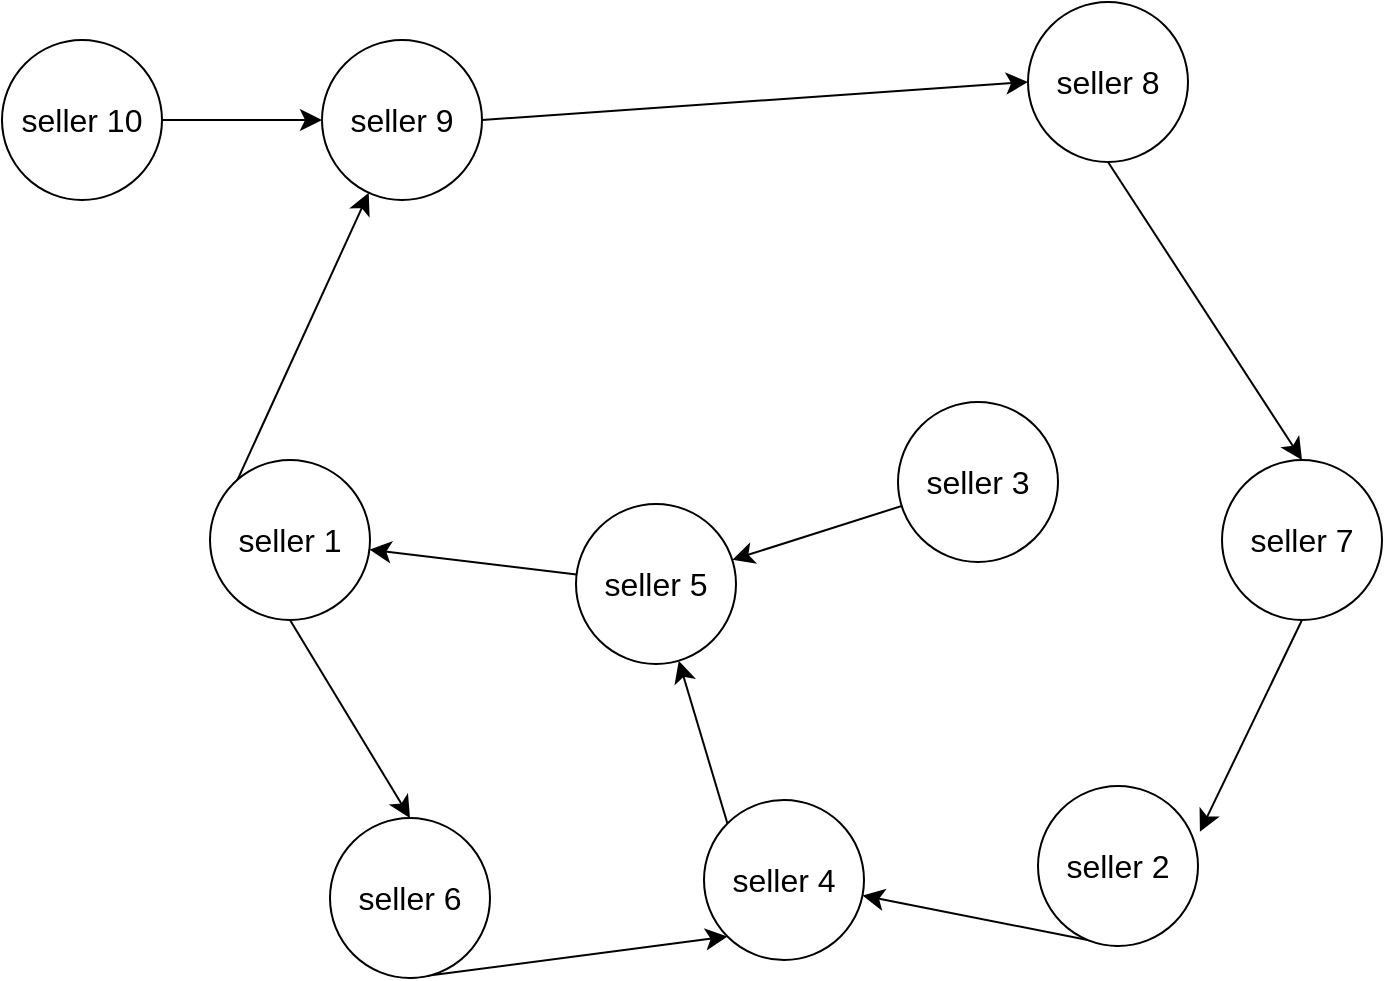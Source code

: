 <mxfile version="24.4.0" type="google" pages="3">
  <diagram name="sellers" id="QSAbpQ3-6waGqE9Duxet">
    <mxGraphModel dx="1442" dy="2030" grid="0" gridSize="10" guides="1" tooltips="1" connect="1" arrows="1" fold="1" page="0" pageScale="1" pageWidth="827" pageHeight="1169" math="0" shadow="0">
      <root>
        <mxCell id="0" />
        <mxCell id="1" parent="0" />
        <mxCell id="EJpp4qmtwIGTxCm6Wxpx-1" style="edgeStyle=none;curved=1;rounded=0;orthogonalLoop=1;jettySize=auto;html=1;exitX=0.5;exitY=1;exitDx=0;exitDy=0;entryX=0.5;entryY=0;entryDx=0;entryDy=0;fontSize=12;startSize=8;endSize=8;" edge="1" parent="1" source="EJpp4qmtwIGTxCm6Wxpx-3" target="EJpp4qmtwIGTxCm6Wxpx-15">
          <mxGeometry relative="1" as="geometry" />
        </mxCell>
        <mxCell id="EJpp4qmtwIGTxCm6Wxpx-2" style="edgeStyle=none;curved=1;rounded=0;orthogonalLoop=1;jettySize=auto;html=1;exitX=0;exitY=0.5;exitDx=0;exitDy=0;fontSize=12;startSize=8;endSize=8;" edge="1" parent="1" source="EJpp4qmtwIGTxCm6Wxpx-3" target="EJpp4qmtwIGTxCm6Wxpx-17">
          <mxGeometry relative="1" as="geometry" />
        </mxCell>
        <mxCell id="EJpp4qmtwIGTxCm6Wxpx-3" value="&lt;font style=&quot;font-size: 16px;&quot;&gt;seller 1&lt;/font&gt;" style="ellipse;whiteSpace=wrap;html=1;aspect=fixed;" vertex="1" parent="1">
          <mxGeometry x="-14" y="-180" width="80" height="80" as="geometry" />
        </mxCell>
        <mxCell id="EJpp4qmtwIGTxCm6Wxpx-22" style="edgeStyle=none;curved=1;rounded=0;orthogonalLoop=1;jettySize=auto;html=1;fontSize=12;startSize=8;endSize=8;" edge="1" parent="1" source="EJpp4qmtwIGTxCm6Wxpx-5" target="EJpp4qmtwIGTxCm6Wxpx-11">
          <mxGeometry relative="1" as="geometry" />
        </mxCell>
        <mxCell id="EJpp4qmtwIGTxCm6Wxpx-5" value="&lt;font style=&quot;font-size: 16px;&quot;&gt;seller 3&lt;/font&gt;" style="ellipse;whiteSpace=wrap;html=1;aspect=fixed;" vertex="1" parent="1">
          <mxGeometry x="330" y="-209" width="80" height="80" as="geometry" />
        </mxCell>
        <mxCell id="EJpp4qmtwIGTxCm6Wxpx-6" style="edgeStyle=none;curved=1;rounded=0;orthogonalLoop=1;jettySize=auto;html=1;exitX=0.5;exitY=1;exitDx=0;exitDy=0;fontSize=12;startSize=8;endSize=8;" edge="1" parent="1" source="EJpp4qmtwIGTxCm6Wxpx-7" target="EJpp4qmtwIGTxCm6Wxpx-9">
          <mxGeometry relative="1" as="geometry" />
        </mxCell>
        <mxCell id="EJpp4qmtwIGTxCm6Wxpx-7" value="&lt;font style=&quot;font-size: 16px;&quot;&gt;seller 2&lt;/font&gt;" style="ellipse;whiteSpace=wrap;html=1;aspect=fixed;" vertex="1" parent="1">
          <mxGeometry x="400" y="-17" width="80" height="80" as="geometry" />
        </mxCell>
        <mxCell id="EJpp4qmtwIGTxCm6Wxpx-8" style="edgeStyle=none;curved=1;rounded=0;orthogonalLoop=1;jettySize=auto;html=1;exitX=0;exitY=0;exitDx=0;exitDy=0;fontSize=12;startSize=8;endSize=8;" edge="1" parent="1" source="EJpp4qmtwIGTxCm6Wxpx-9" target="EJpp4qmtwIGTxCm6Wxpx-11">
          <mxGeometry relative="1" as="geometry" />
        </mxCell>
        <mxCell id="EJpp4qmtwIGTxCm6Wxpx-9" value="&lt;font style=&quot;font-size: 16px;&quot;&gt;seller 4&lt;/font&gt;" style="ellipse;whiteSpace=wrap;html=1;aspect=fixed;" vertex="1" parent="1">
          <mxGeometry x="233" y="-10" width="80" height="80" as="geometry" />
        </mxCell>
        <mxCell id="EJpp4qmtwIGTxCm6Wxpx-10" style="edgeStyle=none;curved=1;rounded=0;orthogonalLoop=1;jettySize=auto;html=1;fontSize=12;startSize=8;endSize=8;" edge="1" parent="1" source="EJpp4qmtwIGTxCm6Wxpx-11" target="EJpp4qmtwIGTxCm6Wxpx-3">
          <mxGeometry relative="1" as="geometry" />
        </mxCell>
        <mxCell id="EJpp4qmtwIGTxCm6Wxpx-11" value="&lt;font style=&quot;font-size: 16px;&quot;&gt;seller 5&lt;/font&gt;" style="ellipse;whiteSpace=wrap;html=1;aspect=fixed;" vertex="1" parent="1">
          <mxGeometry x="169" y="-158" width="80" height="80" as="geometry" />
        </mxCell>
        <mxCell id="EJpp4qmtwIGTxCm6Wxpx-12" style="edgeStyle=none;curved=1;rounded=0;orthogonalLoop=1;jettySize=auto;html=1;exitX=0.5;exitY=1;exitDx=0;exitDy=0;entryX=0.5;entryY=0;entryDx=0;entryDy=0;fontSize=12;startSize=8;endSize=8;" edge="1" parent="1" source="EJpp4qmtwIGTxCm6Wxpx-13" target="EJpp4qmtwIGTxCm6Wxpx-19">
          <mxGeometry relative="1" as="geometry" />
        </mxCell>
        <mxCell id="EJpp4qmtwIGTxCm6Wxpx-13" value="&lt;font style=&quot;font-size: 16px;&quot;&gt;seller 8&lt;/font&gt;" style="ellipse;whiteSpace=wrap;html=1;aspect=fixed;" vertex="1" parent="1">
          <mxGeometry x="395" y="-409" width="80" height="80" as="geometry" />
        </mxCell>
        <mxCell id="EJpp4qmtwIGTxCm6Wxpx-14" style="edgeStyle=none;curved=1;rounded=0;orthogonalLoop=1;jettySize=auto;html=1;exitX=0.5;exitY=1;exitDx=0;exitDy=0;entryX=0;entryY=1;entryDx=0;entryDy=0;fontSize=12;startSize=8;endSize=8;" edge="1" parent="1" source="EJpp4qmtwIGTxCm6Wxpx-15" target="EJpp4qmtwIGTxCm6Wxpx-9">
          <mxGeometry relative="1" as="geometry" />
        </mxCell>
        <mxCell id="EJpp4qmtwIGTxCm6Wxpx-15" value="&lt;font style=&quot;font-size: 16px;&quot;&gt;seller 6&lt;/font&gt;" style="ellipse;whiteSpace=wrap;html=1;aspect=fixed;" vertex="1" parent="1">
          <mxGeometry x="46" y="-1" width="80" height="80" as="geometry" />
        </mxCell>
        <mxCell id="EJpp4qmtwIGTxCm6Wxpx-16" style="edgeStyle=none;curved=1;rounded=0;orthogonalLoop=1;jettySize=auto;html=1;exitX=1;exitY=0.5;exitDx=0;exitDy=0;entryX=0;entryY=0.5;entryDx=0;entryDy=0;fontSize=12;startSize=8;endSize=8;" edge="1" parent="1" source="EJpp4qmtwIGTxCm6Wxpx-17" target="EJpp4qmtwIGTxCm6Wxpx-13">
          <mxGeometry relative="1" as="geometry" />
        </mxCell>
        <mxCell id="EJpp4qmtwIGTxCm6Wxpx-17" value="&lt;font style=&quot;font-size: 16px;&quot;&gt;seller 9&lt;/font&gt;" style="ellipse;whiteSpace=wrap;html=1;aspect=fixed;" vertex="1" parent="1">
          <mxGeometry x="42" y="-390" width="80" height="80" as="geometry" />
        </mxCell>
        <mxCell id="EJpp4qmtwIGTxCm6Wxpx-18" style="edgeStyle=none;curved=1;rounded=0;orthogonalLoop=1;jettySize=auto;html=1;exitX=0.5;exitY=1;exitDx=0;exitDy=0;entryX=1.012;entryY=0.286;entryDx=0;entryDy=0;fontSize=12;startSize=8;endSize=8;entryPerimeter=0;" edge="1" parent="1" source="EJpp4qmtwIGTxCm6Wxpx-19" target="EJpp4qmtwIGTxCm6Wxpx-7">
          <mxGeometry relative="1" as="geometry" />
        </mxCell>
        <mxCell id="EJpp4qmtwIGTxCm6Wxpx-19" value="&lt;font style=&quot;font-size: 16px;&quot;&gt;seller 7&lt;/font&gt;" style="ellipse;whiteSpace=wrap;html=1;aspect=fixed;" vertex="1" parent="1">
          <mxGeometry x="492" y="-180" width="80" height="80" as="geometry" />
        </mxCell>
        <mxCell id="EJpp4qmtwIGTxCm6Wxpx-20" style="edgeStyle=none;curved=1;rounded=0;orthogonalLoop=1;jettySize=auto;html=1;exitX=1;exitY=0.5;exitDx=0;exitDy=0;entryX=0;entryY=0.5;entryDx=0;entryDy=0;fontSize=12;startSize=8;endSize=8;" edge="1" parent="1" source="EJpp4qmtwIGTxCm6Wxpx-21" target="EJpp4qmtwIGTxCm6Wxpx-17">
          <mxGeometry relative="1" as="geometry" />
        </mxCell>
        <mxCell id="EJpp4qmtwIGTxCm6Wxpx-21" value="&lt;font style=&quot;font-size: 16px;&quot;&gt;seller 10&lt;/font&gt;" style="ellipse;whiteSpace=wrap;html=1;aspect=fixed;" vertex="1" parent="1">
          <mxGeometry x="-118" y="-390" width="80" height="80" as="geometry" />
        </mxCell>
      </root>
    </mxGraphModel>
  </diagram>
  <diagram id="LdZrdWaPqOrcxegc6WqP" name="selling">
    <mxGraphModel dx="2289" dy="2157" grid="0" gridSize="10" guides="1" tooltips="1" connect="1" arrows="1" fold="1" page="0" pageScale="1" pageWidth="827" pageHeight="1169" math="0" shadow="0">
      <root>
        <mxCell id="0" />
        <mxCell id="1" parent="0" />
        <mxCell id="r7cBjX9USFLNLwyzZqGg-1" style="edgeStyle=none;curved=1;rounded=0;orthogonalLoop=1;jettySize=auto;html=1;exitX=0.5;exitY=1;exitDx=0;exitDy=0;fontSize=12;startSize=8;endSize=8;" edge="1" parent="1" source="r7cBjX9USFLNLwyzZqGg-3" target="r7cBjX9USFLNLwyzZqGg-25">
          <mxGeometry relative="1" as="geometry" />
        </mxCell>
        <mxCell id="r7cBjX9USFLNLwyzZqGg-2" style="edgeStyle=none;curved=1;rounded=0;orthogonalLoop=1;jettySize=auto;html=1;exitX=0.5;exitY=1;exitDx=0;exitDy=0;entryX=0.5;entryY=0;entryDx=0;entryDy=0;fontSize=12;startSize=8;endSize=8;" edge="1" parent="1" source="r7cBjX9USFLNLwyzZqGg-3" target="r7cBjX9USFLNLwyzZqGg-22">
          <mxGeometry relative="1" as="geometry" />
        </mxCell>
        <mxCell id="r7cBjX9USFLNLwyzZqGg-3" value="&lt;span style=&quot;font-size: 16px;&quot;&gt;seller 1&lt;/span&gt;" style="ellipse;whiteSpace=wrap;html=1;aspect=fixed;" vertex="1" parent="1">
          <mxGeometry x="-235" y="-6" width="80" height="80" as="geometry" />
        </mxCell>
        <mxCell id="r7cBjX9USFLNLwyzZqGg-4" style="edgeStyle=none;curved=1;rounded=0;orthogonalLoop=1;jettySize=auto;html=1;exitX=0.5;exitY=1;exitDx=0;exitDy=0;entryX=0.5;entryY=0;entryDx=0;entryDy=0;fontSize=12;startSize=8;endSize=8;" edge="1" parent="1" source="r7cBjX9USFLNLwyzZqGg-5" target="r7cBjX9USFLNLwyzZqGg-30">
          <mxGeometry relative="1" as="geometry" />
        </mxCell>
        <mxCell id="r7cBjX9USFLNLwyzZqGg-5" value="&lt;span style=&quot;font-size: 16px;&quot;&gt;seller 3&lt;/span&gt;" style="ellipse;whiteSpace=wrap;html=1;aspect=fixed;" vertex="1" parent="1">
          <mxGeometry x="334" y="-27" width="80" height="80" as="geometry" />
        </mxCell>
        <mxCell id="r7cBjX9USFLNLwyzZqGg-6" style="edgeStyle=none;curved=1;rounded=0;orthogonalLoop=1;jettySize=auto;html=1;exitX=0.5;exitY=1;exitDx=0;exitDy=0;entryX=0.5;entryY=0;entryDx=0;entryDy=0;fontSize=12;startSize=8;endSize=8;" edge="1" parent="1" source="r7cBjX9USFLNLwyzZqGg-7" target="r7cBjX9USFLNLwyzZqGg-31">
          <mxGeometry relative="1" as="geometry" />
        </mxCell>
        <mxCell id="r7cBjX9USFLNLwyzZqGg-7" value="&lt;span style=&quot;font-size: 16px;&quot;&gt;seller 2&lt;/span&gt;" style="ellipse;whiteSpace=wrap;html=1;aspect=fixed;" vertex="1" parent="1">
          <mxGeometry x="114" y="-21" width="80" height="80" as="geometry" />
        </mxCell>
        <mxCell id="r7cBjX9USFLNLwyzZqGg-8" style="edgeStyle=none;curved=1;rounded=0;orthogonalLoop=1;jettySize=auto;html=1;exitX=0.5;exitY=1;exitDx=0;exitDy=0;entryX=0.5;entryY=0;entryDx=0;entryDy=0;fontSize=12;startSize=8;endSize=8;" edge="1" parent="1" source="r7cBjX9USFLNLwyzZqGg-9" target="r7cBjX9USFLNLwyzZqGg-26">
          <mxGeometry relative="1" as="geometry" />
        </mxCell>
        <mxCell id="r7cBjX9USFLNLwyzZqGg-9" value="&lt;span style=&quot;font-size: 16px;&quot;&gt;seller 4&lt;/span&gt;" style="ellipse;whiteSpace=wrap;html=1;aspect=fixed;" vertex="1" parent="1">
          <mxGeometry x="-450" y="-14" width="80" height="80" as="geometry" />
        </mxCell>
        <mxCell id="r7cBjX9USFLNLwyzZqGg-10" style="edgeStyle=none;curved=1;rounded=0;orthogonalLoop=1;jettySize=auto;html=1;exitX=0.5;exitY=1;exitDx=0;exitDy=0;entryX=0.5;entryY=0;entryDx=0;entryDy=0;fontSize=12;startSize=8;endSize=8;" edge="1" parent="1" source="r7cBjX9USFLNLwyzZqGg-11" target="r7cBjX9USFLNLwyzZqGg-23">
          <mxGeometry relative="1" as="geometry" />
        </mxCell>
        <mxCell id="r7cBjX9USFLNLwyzZqGg-11" value="&lt;span style=&quot;font-size: 16px;&quot;&gt;seller 5&lt;/span&gt;" style="ellipse;whiteSpace=wrap;html=1;aspect=fixed;" vertex="1" parent="1">
          <mxGeometry x="-67" y="-24" width="80" height="80" as="geometry" />
        </mxCell>
        <mxCell id="r7cBjX9USFLNLwyzZqGg-12" style="edgeStyle=none;curved=1;rounded=0;orthogonalLoop=1;jettySize=auto;html=1;exitX=0.5;exitY=1;exitDx=0;exitDy=0;fontSize=12;startSize=8;endSize=8;" edge="1" parent="1" source="r7cBjX9USFLNLwyzZqGg-13" target="r7cBjX9USFLNLwyzZqGg-24">
          <mxGeometry relative="1" as="geometry" />
        </mxCell>
        <mxCell id="r7cBjX9USFLNLwyzZqGg-13" value="&lt;span style=&quot;font-size: 16px;&quot;&gt;seller 8&lt;/span&gt;" style="ellipse;whiteSpace=wrap;html=1;aspect=fixed;" vertex="1" parent="1">
          <mxGeometry x="26" y="-27" width="80" height="80" as="geometry" />
        </mxCell>
        <mxCell id="r7cBjX9USFLNLwyzZqGg-14" style="edgeStyle=none;curved=1;rounded=0;orthogonalLoop=1;jettySize=auto;html=1;exitX=0.5;exitY=1;exitDx=0;exitDy=0;fontSize=12;startSize=8;endSize=8;" edge="1" parent="1" source="r7cBjX9USFLNLwyzZqGg-15" target="r7cBjX9USFLNLwyzZqGg-29">
          <mxGeometry relative="1" as="geometry" />
        </mxCell>
        <mxCell id="r7cBjX9USFLNLwyzZqGg-15" value="&lt;span style=&quot;font-size: 16px;&quot;&gt;seller 6&lt;/span&gt;" style="ellipse;whiteSpace=wrap;html=1;aspect=fixed;" vertex="1" parent="1">
          <mxGeometry x="446" y="-23" width="80" height="80" as="geometry" />
        </mxCell>
        <mxCell id="r7cBjX9USFLNLwyzZqGg-16" style="edgeStyle=none;curved=1;rounded=0;orthogonalLoop=1;jettySize=auto;html=1;exitX=0.5;exitY=1;exitDx=0;exitDy=0;entryX=0.5;entryY=0;entryDx=0;entryDy=0;fontSize=12;startSize=8;endSize=8;" edge="1" parent="1" source="r7cBjX9USFLNLwyzZqGg-17" target="r7cBjX9USFLNLwyzZqGg-27">
          <mxGeometry relative="1" as="geometry" />
        </mxCell>
        <mxCell id="r7cBjX9USFLNLwyzZqGg-17" value="&lt;span style=&quot;font-size: 16px;&quot;&gt;seller 9&lt;/span&gt;" style="ellipse;whiteSpace=wrap;html=1;aspect=fixed;" vertex="1" parent="1">
          <mxGeometry x="-561" y="-14" width="80" height="80" as="geometry" />
        </mxCell>
        <mxCell id="r7cBjX9USFLNLwyzZqGg-18" style="edgeStyle=none;curved=1;rounded=0;orthogonalLoop=1;jettySize=auto;html=1;exitX=0.5;exitY=1;exitDx=0;exitDy=0;entryX=0.5;entryY=0;entryDx=0;entryDy=0;fontSize=12;startSize=8;endSize=8;" edge="1" parent="1" source="r7cBjX9USFLNLwyzZqGg-19" target="r7cBjX9USFLNLwyzZqGg-31">
          <mxGeometry relative="1" as="geometry" />
        </mxCell>
        <mxCell id="r7cBjX9USFLNLwyzZqGg-19" value="&lt;span style=&quot;font-size: 16px;&quot;&gt;seller 7&lt;/span&gt;" style="ellipse;whiteSpace=wrap;html=1;aspect=fixed;" vertex="1" parent="1">
          <mxGeometry x="215" y="-21" width="80" height="80" as="geometry" />
        </mxCell>
        <mxCell id="r7cBjX9USFLNLwyzZqGg-20" style="edgeStyle=none;curved=1;rounded=0;orthogonalLoop=1;jettySize=auto;html=1;exitX=0.5;exitY=1;exitDx=0;exitDy=0;entryX=0.5;entryY=0;entryDx=0;entryDy=0;fontSize=12;startSize=8;endSize=8;" edge="1" parent="1" source="r7cBjX9USFLNLwyzZqGg-21" target="r7cBjX9USFLNLwyzZqGg-28">
          <mxGeometry relative="1" as="geometry" />
        </mxCell>
        <mxCell id="r7cBjX9USFLNLwyzZqGg-21" value="&lt;font style=&quot;font-size: 16px;&quot;&gt;seller 10&lt;/font&gt;" style="ellipse;whiteSpace=wrap;html=1;aspect=fixed;" vertex="1" parent="1">
          <mxGeometry x="-681" y="-14" width="80" height="80" as="geometry" />
        </mxCell>
        <mxCell id="r7cBjX9USFLNLwyzZqGg-22" value="&lt;font style=&quot;font-size: 16px;&quot;&gt;product 9&lt;/font&gt;" style="whiteSpace=wrap;html=1;aspect=fixed;" vertex="1" parent="1">
          <mxGeometry x="-287" y="125" width="80" height="80" as="geometry" />
        </mxCell>
        <mxCell id="r7cBjX9USFLNLwyzZqGg-23" value="&lt;font style=&quot;font-size: 16px;&quot;&gt;product 1&lt;/font&gt;" style="whiteSpace=wrap;html=1;aspect=fixed;" vertex="1" parent="1">
          <mxGeometry x="-67" y="125" width="80" height="80" as="geometry" />
        </mxCell>
        <mxCell id="r7cBjX9USFLNLwyzZqGg-24" value="&lt;font style=&quot;font-size: 16px;&quot;&gt;product 7&lt;/font&gt;" style="whiteSpace=wrap;html=1;aspect=fixed;" vertex="1" parent="1">
          <mxGeometry x="39" y="129" width="80" height="80" as="geometry" />
        </mxCell>
        <mxCell id="r7cBjX9USFLNLwyzZqGg-25" value="&lt;font style=&quot;font-size: 16px;&quot;&gt;product 6&lt;/font&gt;" style="whiteSpace=wrap;html=1;aspect=fixed;" vertex="1" parent="1">
          <mxGeometry x="-177" y="125" width="80" height="80" as="geometry" />
        </mxCell>
        <mxCell id="r7cBjX9USFLNLwyzZqGg-26" value="&lt;font style=&quot;font-size: 16px;&quot;&gt;product 3&lt;/font&gt;" style="whiteSpace=wrap;html=1;aspect=fixed;" vertex="1" parent="1">
          <mxGeometry x="-446" y="119" width="80" height="80" as="geometry" />
        </mxCell>
        <mxCell id="r7cBjX9USFLNLwyzZqGg-27" value="&lt;font style=&quot;font-size: 16px;&quot;&gt;product 8&lt;/font&gt;" style="whiteSpace=wrap;html=1;aspect=fixed;" vertex="1" parent="1">
          <mxGeometry x="-563" y="119" width="80" height="80" as="geometry" />
        </mxCell>
        <mxCell id="r7cBjX9USFLNLwyzZqGg-28" value="&lt;font style=&quot;font-size: 16px;&quot;&gt;product 10&lt;/font&gt;" style="whiteSpace=wrap;html=1;aspect=fixed;" vertex="1" parent="1">
          <mxGeometry x="-681" y="119" width="80" height="80" as="geometry" />
        </mxCell>
        <mxCell id="r7cBjX9USFLNLwyzZqGg-29" value="&lt;font style=&quot;font-size: 16px;&quot;&gt;product 3&lt;/font&gt;" style="whiteSpace=wrap;html=1;aspect=fixed;" vertex="1" parent="1">
          <mxGeometry x="451" y="125" width="80" height="80" as="geometry" />
        </mxCell>
        <mxCell id="r7cBjX9USFLNLwyzZqGg-30" value="&lt;font style=&quot;font-size: 16px;&quot;&gt;product 5&lt;/font&gt;" style="whiteSpace=wrap;html=1;aspect=fixed;" vertex="1" parent="1">
          <mxGeometry x="340" y="129" width="80" height="80" as="geometry" />
        </mxCell>
        <mxCell id="r7cBjX9USFLNLwyzZqGg-31" value="&lt;font style=&quot;font-size: 16px;&quot;&gt;product 2&lt;/font&gt;" style="whiteSpace=wrap;html=1;aspect=fixed;" vertex="1" parent="1">
          <mxGeometry x="160" y="129" width="80" height="80" as="geometry" />
        </mxCell>
      </root>
    </mxGraphModel>
  </diagram>
  <diagram id="P3QQMfCROpOacyhXg-kr" name="buying">
    <mxGraphModel dx="2403" dy="1757" grid="0" gridSize="10" guides="1" tooltips="1" connect="1" arrows="1" fold="1" page="0" pageScale="1" pageWidth="827" pageHeight="1169" math="0" shadow="0">
      <root>
        <mxCell id="0" />
        <mxCell id="1" parent="0" />
        <mxCell id="gaSyIaodAYESUQT2QhOO-1" style="edgeStyle=none;curved=1;rounded=0;orthogonalLoop=1;jettySize=auto;html=1;exitX=0.5;exitY=1;exitDx=0;exitDy=0;fontSize=12;startSize=8;endSize=8;" edge="1" parent="1" source="gaSyIaodAYESUQT2QhOO-3" target="gaSyIaodAYESUQT2QhOO-25">
          <mxGeometry relative="1" as="geometry" />
        </mxCell>
        <mxCell id="gaSyIaodAYESUQT2QhOO-2" style="edgeStyle=none;curved=1;rounded=0;orthogonalLoop=1;jettySize=auto;html=1;exitX=0.5;exitY=1;exitDx=0;exitDy=0;entryX=0.5;entryY=0;entryDx=0;entryDy=0;fontSize=12;startSize=8;endSize=8;" edge="1" parent="1" source="gaSyIaodAYESUQT2QhOO-3" target="gaSyIaodAYESUQT2QhOO-22">
          <mxGeometry relative="1" as="geometry" />
        </mxCell>
        <mxCell id="gaSyIaodAYESUQT2QhOO-3" value="&lt;span style=&quot;font-size: 16px;&quot;&gt;buyer 1&lt;/span&gt;" style="ellipse;whiteSpace=wrap;html=1;aspect=fixed;" vertex="1" parent="1">
          <mxGeometry x="-362" y="30" width="80" height="80" as="geometry" />
        </mxCell>
        <mxCell id="gaSyIaodAYESUQT2QhOO-4" style="edgeStyle=none;curved=1;rounded=0;orthogonalLoop=1;jettySize=auto;html=1;exitX=0.5;exitY=1;exitDx=0;exitDy=0;entryX=0.5;entryY=0;entryDx=0;entryDy=0;fontSize=12;startSize=8;endSize=8;" edge="1" parent="1" source="gaSyIaodAYESUQT2QhOO-5" target="gaSyIaodAYESUQT2QhOO-30">
          <mxGeometry relative="1" as="geometry" />
        </mxCell>
        <mxCell id="gaSyIaodAYESUQT2QhOO-5" value="&lt;font style=&quot;font-size: 16px;&quot;&gt;buyer 3&lt;/font&gt;" style="ellipse;whiteSpace=wrap;html=1;aspect=fixed;" vertex="1" parent="1">
          <mxGeometry x="-967" y="52" width="80" height="80" as="geometry" />
        </mxCell>
        <mxCell id="gaSyIaodAYESUQT2QhOO-6" style="edgeStyle=none;curved=1;rounded=0;orthogonalLoop=1;jettySize=auto;html=1;exitX=0.5;exitY=1;exitDx=0;exitDy=0;entryX=0.5;entryY=0;entryDx=0;entryDy=0;fontSize=12;startSize=8;endSize=8;" edge="1" parent="1" source="gaSyIaodAYESUQT2QhOO-7" target="gaSyIaodAYESUQT2QhOO-31">
          <mxGeometry relative="1" as="geometry" />
        </mxCell>
        <mxCell id="gaSyIaodAYESUQT2QhOO-7" value="&lt;span style=&quot;font-size: 16px;&quot;&gt;buyer 2&lt;/span&gt;" style="ellipse;whiteSpace=wrap;html=1;aspect=fixed;" vertex="1" parent="1">
          <mxGeometry x="-1182" y="47" width="80" height="80" as="geometry" />
        </mxCell>
        <mxCell id="gaSyIaodAYESUQT2QhOO-8" style="edgeStyle=none;curved=1;rounded=0;orthogonalLoop=1;jettySize=auto;html=1;exitX=0.5;exitY=1;exitDx=0;exitDy=0;entryX=0.5;entryY=0;entryDx=0;entryDy=0;fontSize=12;startSize=8;endSize=8;" edge="1" parent="1" source="gaSyIaodAYESUQT2QhOO-9" target="gaSyIaodAYESUQT2QhOO-26">
          <mxGeometry relative="1" as="geometry" />
        </mxCell>
        <mxCell id="gaSyIaodAYESUQT2QhOO-9" value="&lt;span style=&quot;font-size: 16px;&quot;&gt;buyer 4&lt;/span&gt;" style="ellipse;whiteSpace=wrap;html=1;aspect=fixed;" vertex="1" parent="1">
          <mxGeometry x="-520" y="28" width="80" height="80" as="geometry" />
        </mxCell>
        <mxCell id="gaSyIaodAYESUQT2QhOO-10" style="edgeStyle=none;curved=1;rounded=0;orthogonalLoop=1;jettySize=auto;html=1;exitX=0.5;exitY=1;exitDx=0;exitDy=0;entryX=0.5;entryY=0;entryDx=0;entryDy=0;fontSize=12;startSize=8;endSize=8;" edge="1" parent="1" source="gaSyIaodAYESUQT2QhOO-11" target="gaSyIaodAYESUQT2QhOO-23">
          <mxGeometry relative="1" as="geometry" />
        </mxCell>
        <mxCell id="gaSyIaodAYESUQT2QhOO-11" value="&lt;span style=&quot;font-size: 16px;&quot;&gt;buyer 5&lt;/span&gt;" style="ellipse;whiteSpace=wrap;html=1;aspect=fixed;" vertex="1" parent="1">
          <mxGeometry x="-1365" y="39" width="80" height="80" as="geometry" />
        </mxCell>
        <mxCell id="gaSyIaodAYESUQT2QhOO-12" style="edgeStyle=none;curved=1;rounded=0;orthogonalLoop=1;jettySize=auto;html=1;exitX=0.5;exitY=1;exitDx=0;exitDy=0;fontSize=12;startSize=8;endSize=8;" edge="1" parent="1" source="gaSyIaodAYESUQT2QhOO-13" target="gaSyIaodAYESUQT2QhOO-24">
          <mxGeometry relative="1" as="geometry" />
        </mxCell>
        <mxCell id="gaSyIaodAYESUQT2QhOO-13" value="&lt;span style=&quot;font-size: 16px;&quot;&gt;buyer 8&lt;/span&gt;" style="ellipse;whiteSpace=wrap;html=1;aspect=fixed;" vertex="1" parent="1">
          <mxGeometry x="-1270" y="41" width="80" height="80" as="geometry" />
        </mxCell>
        <mxCell id="gaSyIaodAYESUQT2QhOO-14" style="edgeStyle=none;curved=1;rounded=0;orthogonalLoop=1;jettySize=auto;html=1;exitX=0.5;exitY=1;exitDx=0;exitDy=0;fontSize=12;startSize=8;endSize=8;" edge="1" parent="1" source="gaSyIaodAYESUQT2QhOO-15" target="gaSyIaodAYESUQT2QhOO-29">
          <mxGeometry relative="1" as="geometry" />
        </mxCell>
        <mxCell id="gaSyIaodAYESUQT2QhOO-15" value="&lt;font style=&quot;font-size: 16px;&quot;&gt;buyer 6&lt;/font&gt;" style="ellipse;whiteSpace=wrap;html=1;aspect=fixed;" vertex="1" parent="1">
          <mxGeometry x="-855" y="56" width="80" height="80" as="geometry" />
        </mxCell>
        <mxCell id="gaSyIaodAYESUQT2QhOO-16" style="edgeStyle=none;curved=1;rounded=0;orthogonalLoop=1;jettySize=auto;html=1;exitX=0.5;exitY=1;exitDx=0;exitDy=0;entryX=0.5;entryY=0;entryDx=0;entryDy=0;fontSize=12;startSize=8;endSize=8;" edge="1" parent="1" source="gaSyIaodAYESUQT2QhOO-17" target="gaSyIaodAYESUQT2QhOO-27">
          <mxGeometry relative="1" as="geometry" />
        </mxCell>
        <mxCell id="gaSyIaodAYESUQT2QhOO-17" value="&lt;span style=&quot;font-size: 16px;&quot;&gt;buyer 9&lt;/span&gt;" style="ellipse;whiteSpace=wrap;html=1;aspect=fixed;" vertex="1" parent="1">
          <mxGeometry x="-631" y="28" width="80" height="80" as="geometry" />
        </mxCell>
        <mxCell id="gaSyIaodAYESUQT2QhOO-18" style="edgeStyle=none;curved=1;rounded=0;orthogonalLoop=1;jettySize=auto;html=1;exitX=0.5;exitY=1;exitDx=0;exitDy=0;entryX=0.5;entryY=0;entryDx=0;entryDy=0;fontSize=12;startSize=8;endSize=8;" edge="1" parent="1" source="gaSyIaodAYESUQT2QhOO-19" target="gaSyIaodAYESUQT2QhOO-31">
          <mxGeometry relative="1" as="geometry" />
        </mxCell>
        <mxCell id="gaSyIaodAYESUQT2QhOO-19" value="&lt;span style=&quot;font-size: 16px;&quot;&gt;buyer 7&lt;/span&gt;" style="ellipse;whiteSpace=wrap;html=1;aspect=fixed;" vertex="1" parent="1">
          <mxGeometry x="-1081" y="47" width="80" height="80" as="geometry" />
        </mxCell>
        <mxCell id="gaSyIaodAYESUQT2QhOO-20" style="edgeStyle=none;curved=1;rounded=0;orthogonalLoop=1;jettySize=auto;html=1;exitX=0.5;exitY=1;exitDx=0;exitDy=0;entryX=0.5;entryY=0;entryDx=0;entryDy=0;fontSize=12;startSize=8;endSize=8;" edge="1" parent="1" source="gaSyIaodAYESUQT2QhOO-21" target="gaSyIaodAYESUQT2QhOO-28">
          <mxGeometry relative="1" as="geometry" />
        </mxCell>
        <mxCell id="gaSyIaodAYESUQT2QhOO-21" value="&lt;font style=&quot;font-size: 16px;&quot;&gt;buyer 10&lt;/font&gt;" style="ellipse;whiteSpace=wrap;html=1;aspect=fixed;" vertex="1" parent="1">
          <mxGeometry x="-751" y="28" width="80" height="80" as="geometry" />
        </mxCell>
        <mxCell id="gaSyIaodAYESUQT2QhOO-22" value="&lt;font style=&quot;font-size: 16px;&quot;&gt;product 9&lt;/font&gt;" style="whiteSpace=wrap;html=1;aspect=fixed;" vertex="1" parent="1">
          <mxGeometry x="-414" y="161" width="80" height="80" as="geometry" />
        </mxCell>
        <mxCell id="gaSyIaodAYESUQT2QhOO-23" value="&lt;font style=&quot;font-size: 16px;&quot;&gt;product 1&lt;/font&gt;" style="whiteSpace=wrap;html=1;aspect=fixed;" vertex="1" parent="1">
          <mxGeometry x="-1363" y="165" width="80" height="80" as="geometry" />
        </mxCell>
        <mxCell id="gaSyIaodAYESUQT2QhOO-24" value="&lt;font style=&quot;font-size: 16px;&quot;&gt;product 7&lt;/font&gt;" style="whiteSpace=wrap;html=1;aspect=fixed;" vertex="1" parent="1">
          <mxGeometry x="-1257" y="169" width="80" height="80" as="geometry" />
        </mxCell>
        <mxCell id="gaSyIaodAYESUQT2QhOO-25" value="&lt;font style=&quot;font-size: 16px;&quot;&gt;product 2&lt;/font&gt;" style="whiteSpace=wrap;html=1;aspect=fixed;" vertex="1" parent="1">
          <mxGeometry x="-304" y="161" width="80" height="80" as="geometry" />
        </mxCell>
        <mxCell id="gaSyIaodAYESUQT2QhOO-26" value="&lt;font style=&quot;font-size: 16px;&quot;&gt;product 3&lt;/font&gt;" style="whiteSpace=wrap;html=1;aspect=fixed;" vertex="1" parent="1">
          <mxGeometry x="-516" y="161" width="80" height="80" as="geometry" />
        </mxCell>
        <mxCell id="gaSyIaodAYESUQT2QhOO-27" value="&lt;font style=&quot;font-size: 16px;&quot;&gt;product 8&lt;/font&gt;" style="whiteSpace=wrap;html=1;aspect=fixed;" vertex="1" parent="1">
          <mxGeometry x="-633" y="161" width="80" height="80" as="geometry" />
        </mxCell>
        <mxCell id="gaSyIaodAYESUQT2QhOO-28" value="&lt;font style=&quot;font-size: 16px;&quot;&gt;product 10&lt;/font&gt;" style="whiteSpace=wrap;html=1;aspect=fixed;" vertex="1" parent="1">
          <mxGeometry x="-751" y="161" width="80" height="80" as="geometry" />
        </mxCell>
        <mxCell id="gaSyIaodAYESUQT2QhOO-29" value="&lt;font style=&quot;font-size: 16px;&quot;&gt;product 4&lt;/font&gt;" style="whiteSpace=wrap;html=1;aspect=fixed;" vertex="1" parent="1">
          <mxGeometry x="-845" y="165" width="80" height="80" as="geometry" />
        </mxCell>
        <mxCell id="gaSyIaodAYESUQT2QhOO-30" value="&lt;font style=&quot;font-size: 16px;&quot;&gt;product 5&lt;/font&gt;" style="whiteSpace=wrap;html=1;aspect=fixed;" vertex="1" parent="1">
          <mxGeometry x="-956" y="169" width="80" height="80" as="geometry" />
        </mxCell>
        <mxCell id="gaSyIaodAYESUQT2QhOO-31" value="&lt;font style=&quot;font-size: 16px;&quot;&gt;product 2&lt;/font&gt;" style="whiteSpace=wrap;html=1;aspect=fixed;" vertex="1" parent="1">
          <mxGeometry x="-1136" y="169" width="80" height="80" as="geometry" />
        </mxCell>
      </root>
    </mxGraphModel>
  </diagram>
</mxfile>
